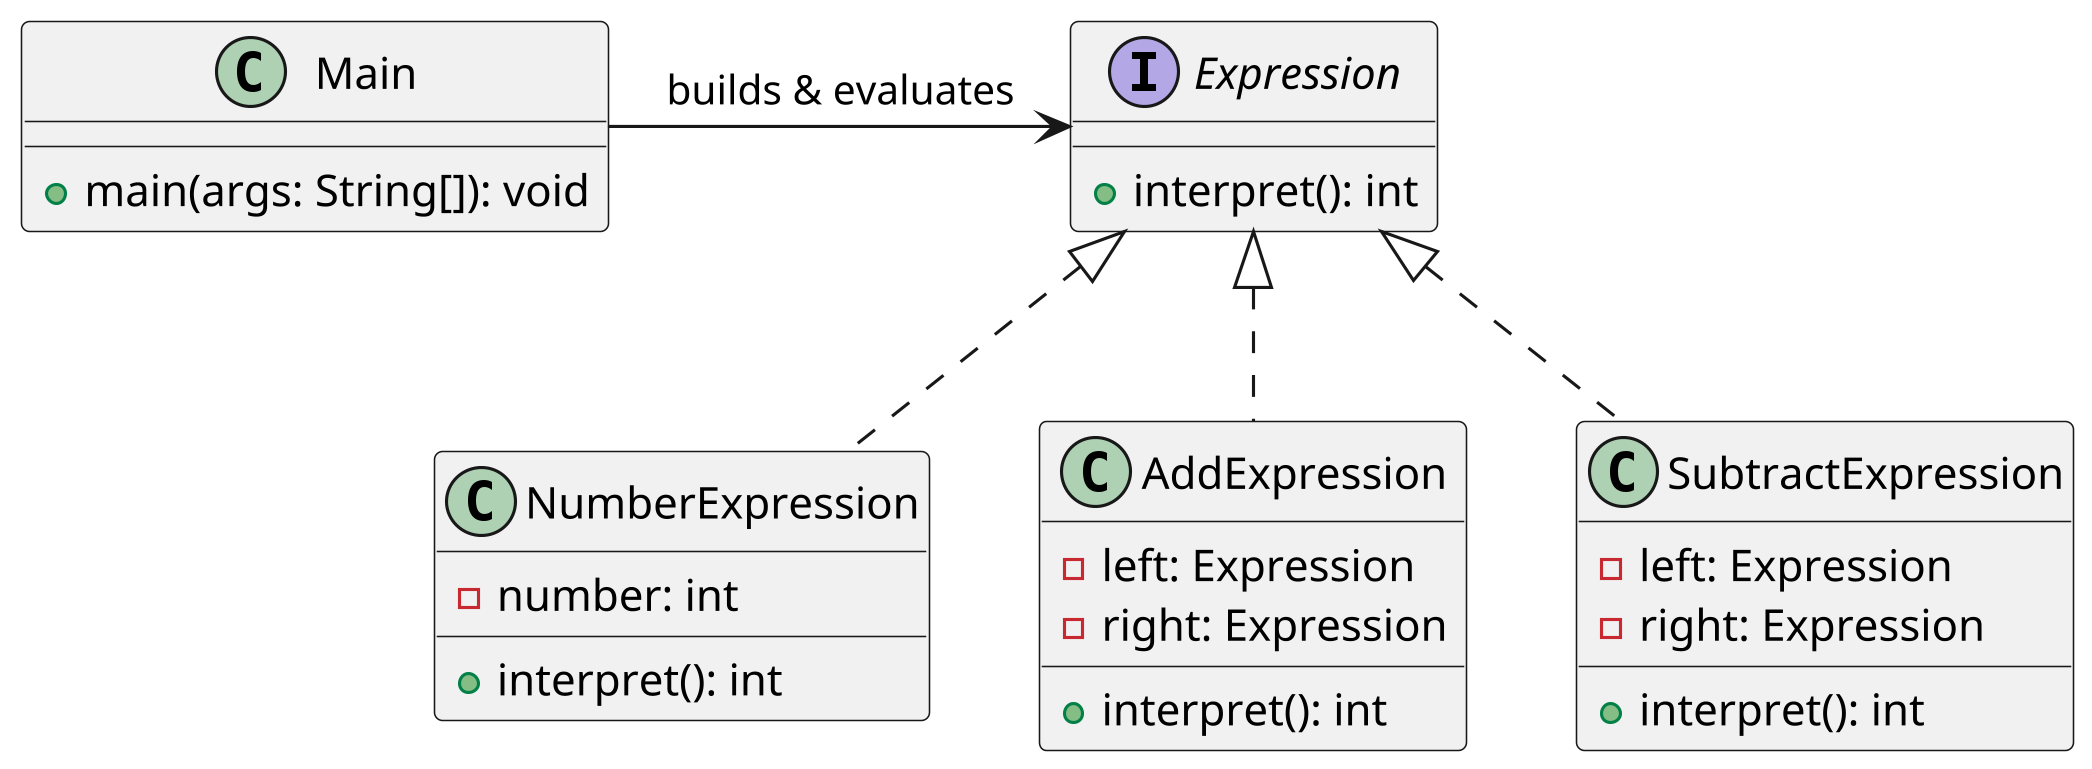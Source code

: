 @startuml
'left to right direction
skinparam dpi 300

interface Expression {
  +interpret(): int
}

class NumberExpression {
  -number: int
  +interpret(): int
}

class AddExpression {
  -left: Expression
  -right: Expression
  +interpret(): int
}

class SubtractExpression {
  -left: Expression
  -right: Expression
  +interpret(): int
}

class Main {
  +main(args: String[]): void
}

Expression <|.. NumberExpression
Expression <|.. AddExpression
Expression <|.. SubtractExpression

Main -right-> Expression : builds & evaluates

@enduml
